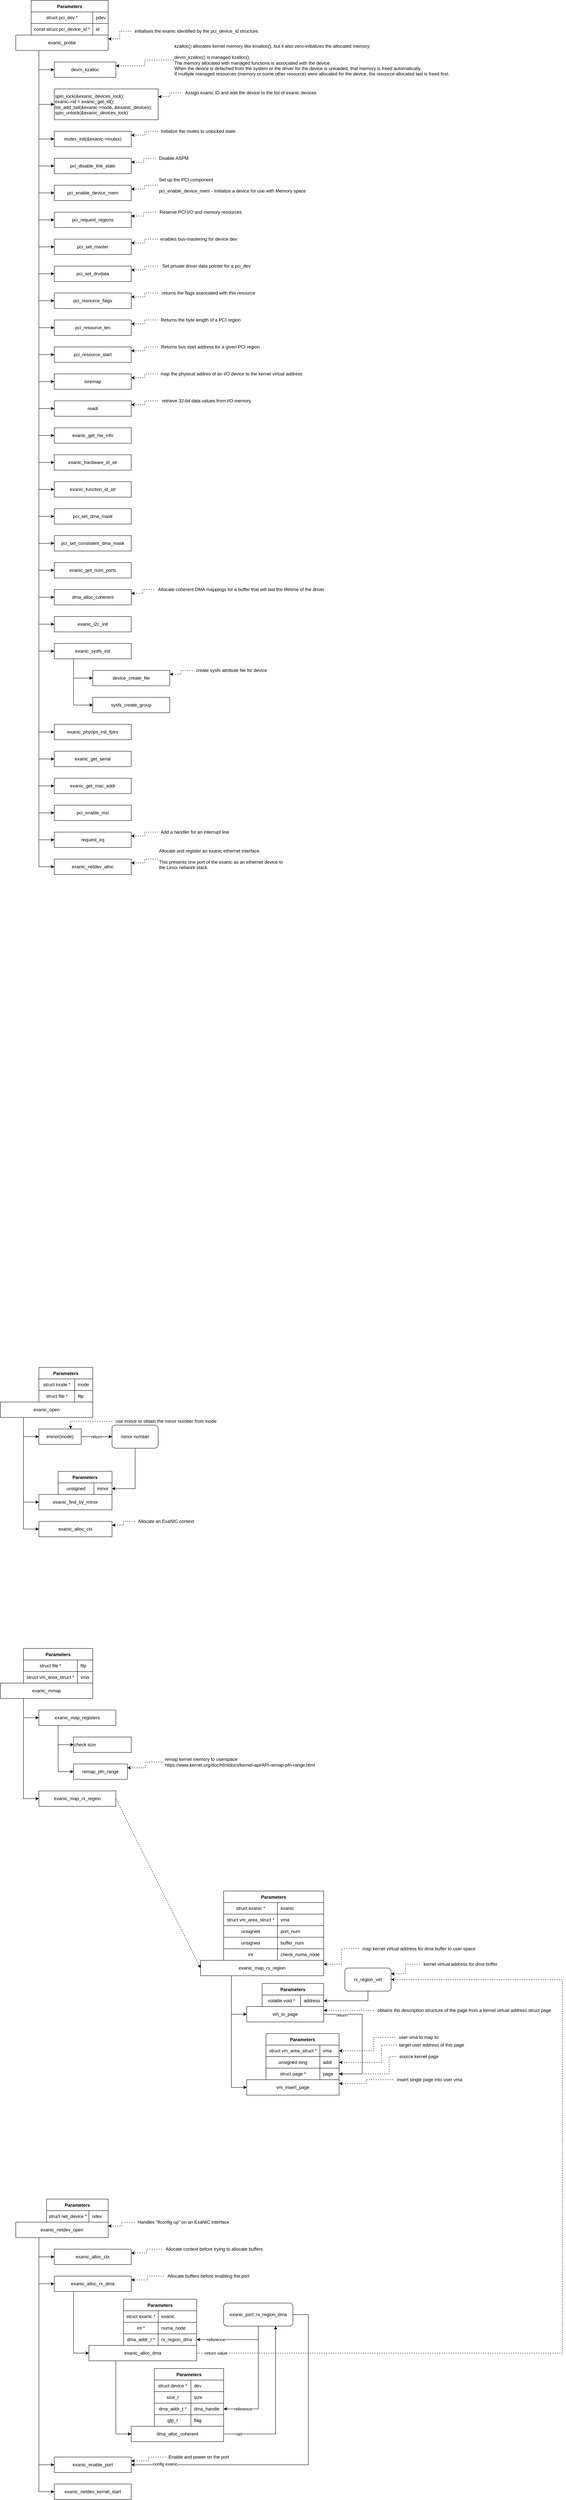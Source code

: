 <mxfile>
    <diagram id="gJKnzRM8DX1khB32W3Fn" name="Page-1">
        <mxGraphModel dx="1667" dy="2503" grid="1" gridSize="10" guides="1" tooltips="1" connect="1" arrows="1" fold="1" page="0" pageScale="1" pageWidth="827" pageHeight="1169" math="0" shadow="0">
            <root>
                <mxCell id="0"/>
                <mxCell id="1" parent="0"/>
                <mxCell id="17" style="edgeStyle=orthogonalEdgeStyle;rounded=0;orthogonalLoop=1;jettySize=auto;html=1;exitX=0.25;exitY=1;exitDx=0;exitDy=0;entryX=0;entryY=0.5;entryDx=0;entryDy=0;" parent="1" source="4" target="15" edge="1">
                    <mxGeometry relative="1" as="geometry"/>
                </mxCell>
                <mxCell id="27" style="edgeStyle=orthogonalEdgeStyle;rounded=0;orthogonalLoop=1;jettySize=auto;html=1;exitX=0.25;exitY=1;exitDx=0;exitDy=0;entryX=0;entryY=0.5;entryDx=0;entryDy=0;" parent="1" source="4" target="26" edge="1">
                    <mxGeometry relative="1" as="geometry"/>
                </mxCell>
                <mxCell id="167" style="edgeStyle=orthogonalEdgeStyle;rounded=0;orthogonalLoop=1;jettySize=auto;html=1;exitX=0.25;exitY=1;exitDx=0;exitDy=0;entryX=0;entryY=0.5;entryDx=0;entryDy=0;" parent="1" source="4" target="165" edge="1">
                    <mxGeometry relative="1" as="geometry"/>
                </mxCell>
                <mxCell id="4" value="exanic_open" style="rounded=0;whiteSpace=wrap;html=1;" parent="1" vertex="1">
                    <mxGeometry x="40" y="2430" width="240" height="40" as="geometry"/>
                </mxCell>
                <mxCell id="5" value="Parameters" style="shape=table;startSize=30;container=1;collapsible=0;childLayout=tableLayout;fixedRows=1;rowLines=0;fontStyle=1;align=center;" parent="1" vertex="1">
                    <mxGeometry x="140" y="2340" width="140" height="90" as="geometry"/>
                </mxCell>
                <mxCell id="6" value="" style="shape=partialRectangle;html=1;whiteSpace=wrap;collapsible=0;dropTarget=0;pointerEvents=0;fillColor=none;top=0;left=0;bottom=1;right=0;points=[[0,0.5],[1,0.5]];portConstraint=eastwest;" parent="5" vertex="1">
                    <mxGeometry y="30" width="140" height="30" as="geometry"/>
                </mxCell>
                <mxCell id="7" value="struct inode *" style="shape=partialRectangle;html=1;whiteSpace=wrap;connectable=0;fillColor=none;top=0;left=0;bottom=0;right=0;overflow=hidden;" parent="6" vertex="1">
                    <mxGeometry width="93" height="30" as="geometry"/>
                </mxCell>
                <mxCell id="8" value="inode" style="shape=partialRectangle;html=1;whiteSpace=wrap;connectable=0;fillColor=none;top=0;left=0;bottom=0;right=0;align=left;spacingLeft=6;overflow=hidden;" parent="6" vertex="1">
                    <mxGeometry x="93" width="47" height="30" as="geometry"/>
                </mxCell>
                <mxCell id="9" value="" style="shape=partialRectangle;html=1;whiteSpace=wrap;collapsible=0;dropTarget=0;pointerEvents=0;fillColor=none;top=0;left=0;bottom=0;right=0;points=[[0,0.5],[1,0.5]];portConstraint=eastwest;" parent="5" vertex="1">
                    <mxGeometry y="60" width="140" height="30" as="geometry"/>
                </mxCell>
                <mxCell id="10" value="struct file *" style="shape=partialRectangle;html=1;whiteSpace=wrap;connectable=0;fillColor=none;top=0;left=0;bottom=0;right=0;overflow=hidden;" parent="9" vertex="1">
                    <mxGeometry width="93" height="30" as="geometry"/>
                </mxCell>
                <mxCell id="11" value="filp" style="shape=partialRectangle;html=1;whiteSpace=wrap;connectable=0;fillColor=none;top=0;left=0;bottom=0;right=0;align=left;spacingLeft=6;overflow=hidden;" parent="9" vertex="1">
                    <mxGeometry x="93" width="47" height="30" as="geometry"/>
                </mxCell>
                <mxCell id="21" value="return" style="edgeStyle=orthogonalEdgeStyle;rounded=0;orthogonalLoop=1;jettySize=auto;html=1;" parent="1" source="15" target="20" edge="1">
                    <mxGeometry relative="1" as="geometry"/>
                </mxCell>
                <mxCell id="15" value="iminor(inode)" style="rounded=0;whiteSpace=wrap;html=1;" parent="1" vertex="1">
                    <mxGeometry x="140" y="2500" width="110" height="40" as="geometry"/>
                </mxCell>
                <mxCell id="19" style="edgeStyle=orthogonalEdgeStyle;rounded=0;orthogonalLoop=1;jettySize=auto;html=1;entryX=0.75;entryY=0;entryDx=0;entryDy=0;dashed=1" parent="1" source="18" target="15" edge="1">
                    <mxGeometry relative="1" as="geometry"/>
                </mxCell>
                <mxCell id="18" value="use iminor to obtain the minor number from inode" style="text;html=1;align=center;verticalAlign=middle;resizable=0;points=[];autosize=1;strokeColor=none;" parent="1" vertex="1">
                    <mxGeometry x="330" y="2470" width="280" height="20" as="geometry"/>
                </mxCell>
                <mxCell id="35" style="edgeStyle=orthogonalEdgeStyle;rounded=0;orthogonalLoop=1;jettySize=auto;html=1;entryX=1;entryY=0.5;entryDx=0;entryDy=0;" parent="1" source="20" target="29" edge="1">
                    <mxGeometry relative="1" as="geometry"/>
                </mxCell>
                <mxCell id="20" value="minor number" style="rounded=1;whiteSpace=wrap;html=1;" parent="1" vertex="1">
                    <mxGeometry x="330" y="2490" width="120" height="60" as="geometry"/>
                </mxCell>
                <mxCell id="26" value="exanic_find_by_minor" style="rounded=0;whiteSpace=wrap;html=1;" parent="1" vertex="1">
                    <mxGeometry x="140" y="2670" width="190" height="40" as="geometry"/>
                </mxCell>
                <mxCell id="28" value="Parameters" style="shape=table;startSize=30;container=1;collapsible=0;childLayout=tableLayout;fixedRows=1;rowLines=0;fontStyle=1;align=center;" parent="1" vertex="1">
                    <mxGeometry x="190" y="2610" width="140" height="60" as="geometry"/>
                </mxCell>
                <mxCell id="29" value="" style="shape=partialRectangle;html=1;whiteSpace=wrap;collapsible=0;dropTarget=0;pointerEvents=0;fillColor=none;top=0;left=0;bottom=1;right=0;points=[[0,0.5],[1,0.5]];portConstraint=eastwest;" parent="28" vertex="1">
                    <mxGeometry y="30" width="140" height="30" as="geometry"/>
                </mxCell>
                <mxCell id="30" value="unsigned" style="shape=partialRectangle;html=1;whiteSpace=wrap;connectable=0;fillColor=none;top=0;left=0;bottom=0;right=0;overflow=hidden;" parent="29" vertex="1">
                    <mxGeometry width="93" height="30" as="geometry"/>
                </mxCell>
                <mxCell id="31" value="minor" style="shape=partialRectangle;html=1;whiteSpace=wrap;connectable=0;fillColor=none;top=0;left=0;bottom=0;right=0;align=left;spacingLeft=6;overflow=hidden;" parent="29" vertex="1">
                    <mxGeometry x="93" width="47" height="30" as="geometry"/>
                </mxCell>
                <mxCell id="48" style="edgeStyle=orthogonalEdgeStyle;rounded=0;orthogonalLoop=1;jettySize=auto;html=1;exitX=0.25;exitY=1;exitDx=0;exitDy=0;entryX=0;entryY=0.5;entryDx=0;entryDy=0;" parent="1" source="36" target="46" edge="1">
                    <mxGeometry relative="1" as="geometry"/>
                </mxCell>
                <mxCell id="52" style="edgeStyle=orthogonalEdgeStyle;rounded=0;orthogonalLoop=1;jettySize=auto;html=1;exitX=0.25;exitY=1;exitDx=0;exitDy=0;entryX=0;entryY=0.5;entryDx=0;entryDy=0;" parent="1" source="36" target="51" edge="1">
                    <mxGeometry relative="1" as="geometry"/>
                </mxCell>
                <mxCell id="57" style="edgeStyle=orthogonalEdgeStyle;rounded=0;orthogonalLoop=1;jettySize=auto;html=1;exitX=0.25;exitY=1;exitDx=0;exitDy=0;entryX=0;entryY=0.5;entryDx=0;entryDy=0;" parent="1" source="36" target="55" edge="1">
                    <mxGeometry relative="1" as="geometry"/>
                </mxCell>
                <mxCell id="62" style="edgeStyle=orthogonalEdgeStyle;rounded=0;orthogonalLoop=1;jettySize=auto;html=1;exitX=0.25;exitY=1;exitDx=0;exitDy=0;entryX=0;entryY=0.5;entryDx=0;entryDy=0;" parent="1" source="36" target="60" edge="1">
                    <mxGeometry relative="1" as="geometry"/>
                </mxCell>
                <mxCell id="67" style="edgeStyle=orthogonalEdgeStyle;rounded=0;orthogonalLoop=1;jettySize=auto;html=1;exitX=0.25;exitY=1;exitDx=0;exitDy=0;entryX=0;entryY=0.5;entryDx=0;entryDy=0;" parent="1" source="36" target="65" edge="1">
                    <mxGeometry relative="1" as="geometry"/>
                </mxCell>
                <mxCell id="72" style="edgeStyle=orthogonalEdgeStyle;rounded=0;orthogonalLoop=1;jettySize=auto;html=1;exitX=0.25;exitY=1;exitDx=0;exitDy=0;entryX=0;entryY=0.5;entryDx=0;entryDy=0;" parent="1" source="36" target="70" edge="1">
                    <mxGeometry relative="1" as="geometry"/>
                </mxCell>
                <mxCell id="77" style="edgeStyle=orthogonalEdgeStyle;rounded=0;orthogonalLoop=1;jettySize=auto;html=1;exitX=0.25;exitY=1;exitDx=0;exitDy=0;entryX=0;entryY=0.5;entryDx=0;entryDy=0;" parent="1" source="36" target="75" edge="1">
                    <mxGeometry relative="1" as="geometry"/>
                </mxCell>
                <mxCell id="82" style="edgeStyle=orthogonalEdgeStyle;rounded=0;orthogonalLoop=1;jettySize=auto;html=1;exitX=0.25;exitY=1;exitDx=0;exitDy=0;entryX=0;entryY=0.5;entryDx=0;entryDy=0;" parent="1" source="36" target="80" edge="1">
                    <mxGeometry relative="1" as="geometry"/>
                </mxCell>
                <mxCell id="88" style="edgeStyle=orthogonalEdgeStyle;rounded=0;orthogonalLoop=1;jettySize=auto;html=1;exitX=0.25;exitY=1;exitDx=0;exitDy=0;entryX=0;entryY=0.5;entryDx=0;entryDy=0;" parent="1" source="36" target="85" edge="1">
                    <mxGeometry relative="1" as="geometry"/>
                </mxCell>
                <mxCell id="92" style="edgeStyle=orthogonalEdgeStyle;rounded=0;orthogonalLoop=1;jettySize=auto;html=1;exitX=0.25;exitY=1;exitDx=0;exitDy=0;entryX=0;entryY=0.5;entryDx=0;entryDy=0;" parent="1" source="36" target="89" edge="1">
                    <mxGeometry relative="1" as="geometry"/>
                </mxCell>
                <mxCell id="96" style="edgeStyle=orthogonalEdgeStyle;rounded=0;orthogonalLoop=1;jettySize=auto;html=1;exitX=0.25;exitY=1;exitDx=0;exitDy=0;entryX=0;entryY=0.5;entryDx=0;entryDy=0;" parent="1" source="36" target="93" edge="1">
                    <mxGeometry relative="1" as="geometry"/>
                </mxCell>
                <mxCell id="100" style="edgeStyle=orthogonalEdgeStyle;rounded=0;orthogonalLoop=1;jettySize=auto;html=1;exitX=0.25;exitY=1;exitDx=0;exitDy=0;entryX=0;entryY=0.5;entryDx=0;entryDy=0;" parent="1" source="36" target="97" edge="1">
                    <mxGeometry relative="1" as="geometry"/>
                </mxCell>
                <mxCell id="104" style="edgeStyle=orthogonalEdgeStyle;rounded=0;orthogonalLoop=1;jettySize=auto;html=1;exitX=0.25;exitY=1;exitDx=0;exitDy=0;entryX=0;entryY=0.5;entryDx=0;entryDy=0;" parent="1" source="36" target="101" edge="1">
                    <mxGeometry relative="1" as="geometry"/>
                </mxCell>
                <mxCell id="107" style="edgeStyle=orthogonalEdgeStyle;rounded=0;orthogonalLoop=1;jettySize=auto;html=1;exitX=0.25;exitY=1;exitDx=0;exitDy=0;entryX=0;entryY=0.5;entryDx=0;entryDy=0;" parent="1" source="36" target="105" edge="1">
                    <mxGeometry relative="1" as="geometry"/>
                </mxCell>
                <mxCell id="110" style="edgeStyle=orthogonalEdgeStyle;rounded=0;orthogonalLoop=1;jettySize=auto;html=1;exitX=0.25;exitY=1;exitDx=0;exitDy=0;entryX=0;entryY=0.5;entryDx=0;entryDy=0;" parent="1" source="36" target="108" edge="1">
                    <mxGeometry relative="1" as="geometry"/>
                </mxCell>
                <mxCell id="113" style="edgeStyle=orthogonalEdgeStyle;rounded=0;orthogonalLoop=1;jettySize=auto;html=1;exitX=0.25;exitY=1;exitDx=0;exitDy=0;entryX=0;entryY=0.5;entryDx=0;entryDy=0;" parent="1" source="36" target="111" edge="1">
                    <mxGeometry relative="1" as="geometry"/>
                </mxCell>
                <mxCell id="116" style="edgeStyle=orthogonalEdgeStyle;rounded=0;orthogonalLoop=1;jettySize=auto;html=1;exitX=0.25;exitY=1;exitDx=0;exitDy=0;entryX=0;entryY=0.5;entryDx=0;entryDy=0;" parent="1" source="36" target="114" edge="1">
                    <mxGeometry relative="1" as="geometry"/>
                </mxCell>
                <mxCell id="119" style="edgeStyle=orthogonalEdgeStyle;rounded=0;orthogonalLoop=1;jettySize=auto;html=1;exitX=0.25;exitY=1;exitDx=0;exitDy=0;entryX=0;entryY=0.5;entryDx=0;entryDy=0;" parent="1" source="36" target="117" edge="1">
                    <mxGeometry relative="1" as="geometry"/>
                </mxCell>
                <mxCell id="122" style="edgeStyle=orthogonalEdgeStyle;rounded=0;orthogonalLoop=1;jettySize=auto;html=1;exitX=0.25;exitY=1;exitDx=0;exitDy=0;entryX=0;entryY=0.5;entryDx=0;entryDy=0;" parent="1" source="36" target="120" edge="1">
                    <mxGeometry relative="1" as="geometry"/>
                </mxCell>
                <mxCell id="127" style="edgeStyle=orthogonalEdgeStyle;rounded=0;orthogonalLoop=1;jettySize=auto;html=1;exitX=0.25;exitY=1;exitDx=0;exitDy=0;entryX=0;entryY=0.5;entryDx=0;entryDy=0;" parent="1" source="36" target="123" edge="1">
                    <mxGeometry relative="1" as="geometry"/>
                </mxCell>
                <mxCell id="130" style="edgeStyle=orthogonalEdgeStyle;rounded=0;orthogonalLoop=1;jettySize=auto;html=1;exitX=0.25;exitY=1;exitDx=0;exitDy=0;entryX=0;entryY=0.5;entryDx=0;entryDy=0;" parent="1" source="36" target="128" edge="1">
                    <mxGeometry relative="1" as="geometry"/>
                </mxCell>
                <mxCell id="133" style="edgeStyle=orthogonalEdgeStyle;rounded=0;orthogonalLoop=1;jettySize=auto;html=1;exitX=0.25;exitY=1;exitDx=0;exitDy=0;entryX=0;entryY=0.5;entryDx=0;entryDy=0;" parent="1" source="36" target="131" edge="1">
                    <mxGeometry relative="1" as="geometry"/>
                </mxCell>
                <mxCell id="145" style="edgeStyle=orthogonalEdgeStyle;rounded=0;orthogonalLoop=1;jettySize=auto;html=1;exitX=0.25;exitY=1;exitDx=0;exitDy=0;entryX=0;entryY=0.5;entryDx=0;entryDy=0;" parent="1" source="36" target="143" edge="1">
                    <mxGeometry relative="1" as="geometry"/>
                </mxCell>
                <mxCell id="150" style="edgeStyle=orthogonalEdgeStyle;rounded=0;orthogonalLoop=1;jettySize=auto;html=1;exitX=0.25;exitY=1;exitDx=0;exitDy=0;entryX=0;entryY=0.5;entryDx=0;entryDy=0;" parent="1" source="36" target="146" edge="1">
                    <mxGeometry relative="1" as="geometry"/>
                </mxCell>
                <mxCell id="151" style="edgeStyle=orthogonalEdgeStyle;rounded=0;orthogonalLoop=1;jettySize=auto;html=1;exitX=0.25;exitY=1;exitDx=0;exitDy=0;entryX=0;entryY=0.5;entryDx=0;entryDy=0;" parent="1" source="36" target="148" edge="1">
                    <mxGeometry relative="1" as="geometry"/>
                </mxCell>
                <mxCell id="154" style="edgeStyle=orthogonalEdgeStyle;rounded=0;orthogonalLoop=1;jettySize=auto;html=1;exitX=0.25;exitY=1;exitDx=0;exitDy=0;entryX=0;entryY=0.5;entryDx=0;entryDy=0;" parent="1" source="36" target="152" edge="1">
                    <mxGeometry relative="1" as="geometry"/>
                </mxCell>
                <mxCell id="157" style="edgeStyle=orthogonalEdgeStyle;rounded=0;orthogonalLoop=1;jettySize=auto;html=1;exitX=0.25;exitY=1;exitDx=0;exitDy=0;entryX=0;entryY=0.5;entryDx=0;entryDy=0;" parent="1" source="36" target="155" edge="1">
                    <mxGeometry relative="1" as="geometry"/>
                </mxCell>
                <mxCell id="162" style="edgeStyle=orthogonalEdgeStyle;rounded=0;orthogonalLoop=1;jettySize=auto;html=1;exitX=0.25;exitY=1;exitDx=0;exitDy=0;entryX=0;entryY=0.5;entryDx=0;entryDy=0;" parent="1" source="36" target="160" edge="1">
                    <mxGeometry relative="1" as="geometry"/>
                </mxCell>
                <mxCell id="36" value="exanic_probe" style="rounded=0;whiteSpace=wrap;html=1;" parent="1" vertex="1">
                    <mxGeometry x="80" y="-1120" width="240" height="40" as="geometry"/>
                </mxCell>
                <mxCell id="37" value="Parameters" style="shape=table;startSize=30;container=1;collapsible=0;childLayout=tableLayout;fixedRows=1;rowLines=0;fontStyle=1;align=center;" parent="1" vertex="1">
                    <mxGeometry x="120" y="-1210" width="200" height="90" as="geometry"/>
                </mxCell>
                <mxCell id="38" value="" style="shape=partialRectangle;html=1;whiteSpace=wrap;collapsible=0;dropTarget=0;pointerEvents=0;fillColor=none;top=0;left=0;bottom=1;right=0;points=[[0,0.5],[1,0.5]];portConstraint=eastwest;" parent="37" vertex="1">
                    <mxGeometry y="30" width="200" height="30" as="geometry"/>
                </mxCell>
                <mxCell id="39" value="struct pci_dev *" style="shape=partialRectangle;html=1;whiteSpace=wrap;connectable=0;fillColor=none;top=0;left=0;bottom=0;right=0;overflow=hidden;" parent="38" vertex="1">
                    <mxGeometry width="160" height="30" as="geometry"/>
                </mxCell>
                <mxCell id="40" value="pdev" style="shape=partialRectangle;html=1;whiteSpace=wrap;connectable=0;fillColor=none;top=0;left=0;bottom=0;right=0;align=left;spacingLeft=6;overflow=hidden;" parent="38" vertex="1">
                    <mxGeometry x="160" width="40" height="30" as="geometry"/>
                </mxCell>
                <mxCell id="41" value="" style="shape=partialRectangle;html=1;whiteSpace=wrap;collapsible=0;dropTarget=0;pointerEvents=0;fillColor=none;top=0;left=0;bottom=0;right=0;points=[[0,0.5],[1,0.5]];portConstraint=eastwest;" parent="37" vertex="1">
                    <mxGeometry y="60" width="200" height="30" as="geometry"/>
                </mxCell>
                <mxCell id="42" value="const struct pci_device_id *" style="shape=partialRectangle;html=1;whiteSpace=wrap;connectable=0;fillColor=none;top=0;left=0;bottom=0;right=0;overflow=hidden;" parent="41" vertex="1">
                    <mxGeometry width="160" height="30" as="geometry"/>
                </mxCell>
                <mxCell id="43" value="id" style="shape=partialRectangle;html=1;whiteSpace=wrap;connectable=0;fillColor=none;top=0;left=0;bottom=0;right=0;align=left;spacingLeft=6;overflow=hidden;" parent="41" vertex="1">
                    <mxGeometry x="160" width="40" height="30" as="geometry"/>
                </mxCell>
                <mxCell id="45" style="edgeStyle=orthogonalEdgeStyle;rounded=0;orthogonalLoop=1;jettySize=auto;html=1;entryX=1;entryY=0.25;entryDx=0;entryDy=0;dashed=1" parent="1" source="44" target="36" edge="1">
                    <mxGeometry relative="1" as="geometry"/>
                </mxCell>
                <mxCell id="44" value="initialises the exanic identified by the pci_device_id structure." style="text;html=1;align=center;verticalAlign=middle;resizable=0;points=[];autosize=1;strokeColor=none;" parent="1" vertex="1">
                    <mxGeometry x="380" y="-1140" width="340" height="20" as="geometry"/>
                </mxCell>
                <mxCell id="46" value="devm_kzalloc" style="rounded=0;whiteSpace=wrap;html=1;" parent="1" vertex="1">
                    <mxGeometry x="180" y="-1050" width="160" height="40" as="geometry"/>
                </mxCell>
                <mxCell id="50" style="edgeStyle=orthogonalEdgeStyle;rounded=0;orthogonalLoop=1;jettySize=auto;html=1;entryX=1;entryY=0.25;entryDx=0;entryDy=0;dashed=1" parent="1" source="49" target="46" edge="1">
                    <mxGeometry relative="1" as="geometry"/>
                </mxCell>
                <mxCell id="49" value="kzalloc() allocates kernel memory like kmalloc(), but it also zero-initializes the allocated memory. &lt;br&gt;&lt;br&gt;devm_kzalloc() is managed kzalloc(). &lt;br&gt;The memory allocated with managed functions is associated with the device.&lt;br&gt;When the device is detached from the system or the driver for the device is unloaded, that memory is freed automatically.&lt;br&gt;If multiple managed resources (memory or some other resource) were allocated for the device, the resource allocated last is freed first." style="text;html=1;align=center;verticalAlign=middle;resizable=0;points=[];autosize=1;strokeColor=none;align=left" parent="1" vertex="1">
                    <mxGeometry x="490" y="-1100" width="730" height="90" as="geometry"/>
                </mxCell>
                <mxCell id="51" value="&lt;div&gt;spin_lock(&amp;amp;exanic_devices_lock);&lt;/div&gt;&lt;div&gt;exanic-&amp;gt;id = exanic_get_id();&lt;/div&gt;&lt;div&gt;list_add_tail(&amp;amp;exanic-&amp;gt;node, &amp;amp;exanic_devices);&lt;/div&gt;&lt;div&gt;spin_unlock(&amp;amp;exanic_devices_lock)&lt;/div&gt;" style="rounded=0;whiteSpace=wrap;html=1;align=left" parent="1" vertex="1">
                    <mxGeometry x="180" y="-980" width="270" height="80" as="geometry"/>
                </mxCell>
                <mxCell id="54" style="edgeStyle=orthogonalEdgeStyle;rounded=0;orthogonalLoop=1;jettySize=auto;html=1;entryX=1;entryY=0.25;entryDx=0;entryDy=0;dashed=1" parent="1" source="53" target="51" edge="1">
                    <mxGeometry relative="1" as="geometry"/>
                </mxCell>
                <mxCell id="53" value="Assign exanic ID and add the device to the list of exanic devices" style="text;html=1;align=center;verticalAlign=middle;resizable=0;points=[];autosize=1;strokeColor=none;" parent="1" vertex="1">
                    <mxGeometry x="510" y="-980" width="360" height="20" as="geometry"/>
                </mxCell>
                <mxCell id="55" value="mutex_init(&amp;amp;exanic-&amp;gt;mutex)" style="rounded=0;whiteSpace=wrap;html=1;" parent="1" vertex="1">
                    <mxGeometry x="180" y="-870" width="200" height="40" as="geometry"/>
                </mxCell>
                <mxCell id="59" style="edgeStyle=orthogonalEdgeStyle;rounded=0;orthogonalLoop=1;jettySize=auto;html=1;entryX=1;entryY=0.25;entryDx=0;entryDy=0;dashed=1" parent="1" source="58" target="55" edge="1">
                    <mxGeometry relative="1" as="geometry"/>
                </mxCell>
                <mxCell id="58" value="Initialize the mutex to unlocked state." style="text;html=1;align=center;verticalAlign=middle;resizable=0;points=[];autosize=1;strokeColor=none;" parent="1" vertex="1">
                    <mxGeometry x="450" y="-880" width="210" height="20" as="geometry"/>
                </mxCell>
                <mxCell id="60" value="pci_disable_link_state" style="rounded=0;whiteSpace=wrap;html=1;" parent="1" vertex="1">
                    <mxGeometry x="180" y="-800" width="200" height="40" as="geometry"/>
                </mxCell>
                <mxCell id="64" style="edgeStyle=orthogonalEdgeStyle;rounded=0;orthogonalLoop=1;jettySize=auto;html=1;entryX=1;entryY=0.25;entryDx=0;entryDy=0;dashed=1" parent="1" source="63" target="60" edge="1">
                    <mxGeometry relative="1" as="geometry"/>
                </mxCell>
                <mxCell id="63" value="Disable ASPM" style="text;html=1;align=center;verticalAlign=middle;resizable=0;points=[];autosize=1;strokeColor=none;" parent="1" vertex="1">
                    <mxGeometry x="445" y="-810" width="90" height="20" as="geometry"/>
                </mxCell>
                <mxCell id="65" value="pci_enable_device_mem" style="rounded=0;whiteSpace=wrap;html=1;" parent="1" vertex="1">
                    <mxGeometry x="180" y="-730" width="200" height="40" as="geometry"/>
                </mxCell>
                <mxCell id="69" style="edgeStyle=orthogonalEdgeStyle;rounded=0;orthogonalLoop=1;jettySize=auto;html=1;entryX=1;entryY=0.25;entryDx=0;entryDy=0;dashed=1" parent="1" source="68" target="65" edge="1">
                    <mxGeometry relative="1" as="geometry"/>
                </mxCell>
                <mxCell id="68" value="Set up the PCI component&lt;br&gt;&lt;br&gt;pci_enable_device_mem - Initialize a device for use with Memory space" style="text;html=1;align=center;verticalAlign=middle;resizable=0;points=[];autosize=1;strokeColor=none;align=left" parent="1" vertex="1">
                    <mxGeometry x="450" y="-755" width="400" height="50" as="geometry"/>
                </mxCell>
                <mxCell id="70" value="pci_request_regions" style="rounded=0;whiteSpace=wrap;html=1;" parent="1" vertex="1">
                    <mxGeometry x="180" y="-660" width="200" height="40" as="geometry"/>
                </mxCell>
                <mxCell id="74" style="edgeStyle=orthogonalEdgeStyle;rounded=0;orthogonalLoop=1;jettySize=auto;html=1;entryX=1;entryY=0.25;entryDx=0;entryDy=0;dashed=1" parent="1" source="73" target="70" edge="1">
                    <mxGeometry relative="1" as="geometry"/>
                </mxCell>
                <mxCell id="73" value="Reserve PCI I/O and memory resources" style="text;html=1;align=center;verticalAlign=middle;resizable=0;points=[];autosize=1;strokeColor=none;" parent="1" vertex="1">
                    <mxGeometry x="445" y="-670" width="230" height="20" as="geometry"/>
                </mxCell>
                <mxCell id="75" value="pci_set_master" style="rounded=0;whiteSpace=wrap;html=1;" parent="1" vertex="1">
                    <mxGeometry x="180" y="-590" width="200" height="40" as="geometry"/>
                </mxCell>
                <mxCell id="79" style="edgeStyle=orthogonalEdgeStyle;rounded=0;orthogonalLoop=1;jettySize=auto;html=1;entryX=1;entryY=0.25;entryDx=0;entryDy=0;dashed=1" parent="1" source="78" target="75" edge="1">
                    <mxGeometry relative="1" as="geometry"/>
                </mxCell>
                <mxCell id="78" value="enables bus-mastering for device dev" style="text;html=1;align=center;verticalAlign=middle;resizable=0;points=[];autosize=1;strokeColor=none;" parent="1" vertex="1">
                    <mxGeometry x="450" y="-600" width="210" height="20" as="geometry"/>
                </mxCell>
                <mxCell id="80" value="pci_set_drvdata" style="rounded=0;whiteSpace=wrap;html=1;" parent="1" vertex="1">
                    <mxGeometry x="180" y="-520" width="200" height="40" as="geometry"/>
                </mxCell>
                <mxCell id="83" style="edgeStyle=orthogonalEdgeStyle;rounded=0;orthogonalLoop=1;jettySize=auto;html=1;dashed=1;entryX=1;entryY=0.25;entryDx=0;entryDy=0;" parent="1" source="84" target="80" edge="1">
                    <mxGeometry relative="1" as="geometry">
                        <mxPoint x="415" y="-490" as="targetPoint"/>
                    </mxGeometry>
                </mxCell>
                <mxCell id="84" value="Set private driver data pointer for a pci_dev" style="text;html=1;align=center;verticalAlign=middle;resizable=0;points=[];autosize=1;strokeColor=none;" parent="1" vertex="1">
                    <mxGeometry x="450" y="-530" width="250" height="20" as="geometry"/>
                </mxCell>
                <mxCell id="85" value="pci_resource_flags" style="rounded=0;whiteSpace=wrap;html=1;" parent="1" vertex="1">
                    <mxGeometry x="180" y="-450" width="200" height="40" as="geometry"/>
                </mxCell>
                <mxCell id="86" style="edgeStyle=orthogonalEdgeStyle;rounded=0;orthogonalLoop=1;jettySize=auto;html=1;dashed=1;entryX=1;entryY=0.25;entryDx=0;entryDy=0;" parent="1" source="87" target="85" edge="1">
                    <mxGeometry relative="1" as="geometry">
                        <mxPoint x="415" y="-420" as="targetPoint"/>
                    </mxGeometry>
                </mxCell>
                <mxCell id="87" value="returns the flags associated with this resource" style="text;html=1;align=center;verticalAlign=middle;resizable=0;points=[];autosize=1;strokeColor=none;" parent="1" vertex="1">
                    <mxGeometry x="450" y="-460" width="260" height="20" as="geometry"/>
                </mxCell>
                <mxCell id="89" value="pci_resource_len" style="rounded=0;whiteSpace=wrap;html=1;" parent="1" vertex="1">
                    <mxGeometry x="180" y="-380" width="200" height="40" as="geometry"/>
                </mxCell>
                <mxCell id="90" style="edgeStyle=orthogonalEdgeStyle;rounded=0;orthogonalLoop=1;jettySize=auto;html=1;dashed=1;entryX=1;entryY=0.25;entryDx=0;entryDy=0;" parent="1" source="91" target="89" edge="1">
                    <mxGeometry relative="1" as="geometry">
                        <mxPoint x="415" y="-350" as="targetPoint"/>
                    </mxGeometry>
                </mxCell>
                <mxCell id="91" value="Returns the byte length of a PCI region" style="text;html=1;align=center;verticalAlign=middle;resizable=0;points=[];autosize=1;strokeColor=none;" parent="1" vertex="1">
                    <mxGeometry x="450" y="-390" width="220" height="20" as="geometry"/>
                </mxCell>
                <mxCell id="93" value="pci_resource_start" style="rounded=0;whiteSpace=wrap;html=1;" parent="1" vertex="1">
                    <mxGeometry x="180" y="-310" width="200" height="40" as="geometry"/>
                </mxCell>
                <mxCell id="94" style="edgeStyle=orthogonalEdgeStyle;rounded=0;orthogonalLoop=1;jettySize=auto;html=1;dashed=1;entryX=1;entryY=0.25;entryDx=0;entryDy=0;" parent="1" source="95" target="93" edge="1">
                    <mxGeometry relative="1" as="geometry">
                        <mxPoint x="415" y="-280" as="targetPoint"/>
                    </mxGeometry>
                </mxCell>
                <mxCell id="95" value="Returns bus start address for a given PCI region" style="text;html=1;align=center;verticalAlign=middle;resizable=0;points=[];autosize=1;strokeColor=none;" parent="1" vertex="1">
                    <mxGeometry x="450" y="-320" width="270" height="20" as="geometry"/>
                </mxCell>
                <mxCell id="97" value="ioremap" style="rounded=0;whiteSpace=wrap;html=1;" parent="1" vertex="1">
                    <mxGeometry x="180" y="-240" width="200" height="40" as="geometry"/>
                </mxCell>
                <mxCell id="98" style="edgeStyle=orthogonalEdgeStyle;rounded=0;orthogonalLoop=1;jettySize=auto;html=1;dashed=1;entryX=1;entryY=0.25;entryDx=0;entryDy=0;" parent="1" source="99" target="97" edge="1">
                    <mxGeometry relative="1" as="geometry">
                        <mxPoint x="415" y="-210" as="targetPoint"/>
                    </mxGeometry>
                </mxCell>
                <mxCell id="99" value="map the physical addres of an I/O device to the kernel virtual address" style="text;html=1;align=center;verticalAlign=middle;resizable=0;points=[];autosize=1;strokeColor=none;" parent="1" vertex="1">
                    <mxGeometry x="450" y="-250" width="380" height="20" as="geometry"/>
                </mxCell>
                <mxCell id="101" value="readl" style="rounded=0;whiteSpace=wrap;html=1;" parent="1" vertex="1">
                    <mxGeometry x="180" y="-170" width="200" height="40" as="geometry"/>
                </mxCell>
                <mxCell id="102" style="edgeStyle=orthogonalEdgeStyle;rounded=0;orthogonalLoop=1;jettySize=auto;html=1;dashed=1;entryX=1;entryY=0.25;entryDx=0;entryDy=0;" parent="1" source="103" target="101" edge="1">
                    <mxGeometry relative="1" as="geometry">
                        <mxPoint x="415" y="-140" as="targetPoint"/>
                    </mxGeometry>
                </mxCell>
                <mxCell id="103" value="retrieve 32-bit data values from I/O memory" style="text;html=1;align=center;verticalAlign=middle;resizable=0;points=[];autosize=1;strokeColor=none;" parent="1" vertex="1">
                    <mxGeometry x="450" y="-180" width="250" height="20" as="geometry"/>
                </mxCell>
                <mxCell id="105" value="exanic_get_hw_info" style="rounded=0;whiteSpace=wrap;html=1;" parent="1" vertex="1">
                    <mxGeometry x="180" y="-100" width="200" height="40" as="geometry"/>
                </mxCell>
                <mxCell id="108" value="exanic_hardware_id_str" style="rounded=0;whiteSpace=wrap;html=1;" parent="1" vertex="1">
                    <mxGeometry x="180" y="-30" width="200" height="40" as="geometry"/>
                </mxCell>
                <mxCell id="111" value="exanic_function_id_str" style="rounded=0;whiteSpace=wrap;html=1;" parent="1" vertex="1">
                    <mxGeometry x="180" y="40" width="200" height="40" as="geometry"/>
                </mxCell>
                <mxCell id="114" value="pci_set_dma_mask" style="rounded=0;whiteSpace=wrap;html=1;" parent="1" vertex="1">
                    <mxGeometry x="180" y="110" width="200" height="40" as="geometry"/>
                </mxCell>
                <mxCell id="117" value="pci_set_consistent_dma_mask" style="rounded=0;whiteSpace=wrap;html=1;" parent="1" vertex="1">
                    <mxGeometry x="180" y="180" width="200" height="40" as="geometry"/>
                </mxCell>
                <mxCell id="120" value="exanic_get_num_ports" style="rounded=0;whiteSpace=wrap;html=1;" parent="1" vertex="1">
                    <mxGeometry x="180" y="250" width="200" height="40" as="geometry"/>
                </mxCell>
                <mxCell id="123" value="dma_alloc_coherent" style="rounded=0;whiteSpace=wrap;html=1;" parent="1" vertex="1">
                    <mxGeometry x="180" y="320" width="200" height="40" as="geometry"/>
                </mxCell>
                <mxCell id="126" style="edgeStyle=orthogonalEdgeStyle;rounded=0;orthogonalLoop=1;jettySize=auto;html=1;entryX=1;entryY=0.25;entryDx=0;entryDy=0;dashed=1" parent="1" source="125" target="123" edge="1">
                    <mxGeometry relative="1" as="geometry"/>
                </mxCell>
                <mxCell id="125" value="Allocate coherent DMA mappings for a buffer that will last the lifetime of the driver" style="text;html=1;align=center;verticalAlign=middle;resizable=0;points=[];autosize=1;strokeColor=none;" parent="1" vertex="1">
                    <mxGeometry x="440" y="310" width="450" height="20" as="geometry"/>
                </mxCell>
                <mxCell id="128" value="exanic_i2c_init" style="rounded=0;whiteSpace=wrap;html=1;" parent="1" vertex="1">
                    <mxGeometry x="180" y="390" width="200" height="40" as="geometry"/>
                </mxCell>
                <mxCell id="135" style="edgeStyle=orthogonalEdgeStyle;rounded=0;orthogonalLoop=1;jettySize=auto;html=1;exitX=0.25;exitY=1;exitDx=0;exitDy=0;entryX=0;entryY=0.5;entryDx=0;entryDy=0;" parent="1" source="131" target="134" edge="1">
                    <mxGeometry relative="1" as="geometry"/>
                </mxCell>
                <mxCell id="140" style="edgeStyle=orthogonalEdgeStyle;rounded=0;orthogonalLoop=1;jettySize=auto;html=1;exitX=0.25;exitY=1;exitDx=0;exitDy=0;entryX=0;entryY=0.5;entryDx=0;entryDy=0;" parent="1" source="131" target="138" edge="1">
                    <mxGeometry relative="1" as="geometry"/>
                </mxCell>
                <mxCell id="131" value="exanic_sysfs_init" style="rounded=0;whiteSpace=wrap;html=1;" parent="1" vertex="1">
                    <mxGeometry x="180" y="460" width="200" height="40" as="geometry"/>
                </mxCell>
                <mxCell id="134" value="device_create_file" style="rounded=0;whiteSpace=wrap;html=1;" parent="1" vertex="1">
                    <mxGeometry x="280" y="530" width="200" height="40" as="geometry"/>
                </mxCell>
                <mxCell id="137" style="edgeStyle=orthogonalEdgeStyle;rounded=0;orthogonalLoop=1;jettySize=auto;html=1;entryX=1;entryY=0.25;entryDx=0;entryDy=0;dashed=1" parent="1" source="136" target="134" edge="1">
                    <mxGeometry relative="1" as="geometry"/>
                </mxCell>
                <mxCell id="136" value="create sysfs attribute file for device" style="text;html=1;align=center;verticalAlign=middle;resizable=0;points=[];autosize=1;strokeColor=none;" parent="1" vertex="1">
                    <mxGeometry x="540" y="520" width="200" height="20" as="geometry"/>
                </mxCell>
                <mxCell id="138" value="sysfs_create_group" style="rounded=0;whiteSpace=wrap;html=1;" parent="1" vertex="1">
                    <mxGeometry x="280" y="600" width="200" height="40" as="geometry"/>
                </mxCell>
                <mxCell id="143" value="exanic_phyops_init_fptrs" style="rounded=0;whiteSpace=wrap;html=1;" parent="1" vertex="1">
                    <mxGeometry x="180" y="670" width="200" height="40" as="geometry"/>
                </mxCell>
                <mxCell id="146" value="exanic_get_serial" style="rounded=0;whiteSpace=wrap;html=1;" parent="1" vertex="1">
                    <mxGeometry x="180" y="740" width="200" height="40" as="geometry"/>
                </mxCell>
                <mxCell id="148" value="exanic_get_mac_addr" style="rounded=0;whiteSpace=wrap;html=1;" parent="1" vertex="1">
                    <mxGeometry x="180" y="810" width="200" height="40" as="geometry"/>
                </mxCell>
                <mxCell id="152" value="pci_enable_msi" style="rounded=0;whiteSpace=wrap;html=1;" parent="1" vertex="1">
                    <mxGeometry x="180" y="880" width="200" height="40" as="geometry"/>
                </mxCell>
                <mxCell id="155" value="request_irq" style="rounded=0;whiteSpace=wrap;html=1;" parent="1" vertex="1">
                    <mxGeometry x="180" y="950" width="200" height="40" as="geometry"/>
                </mxCell>
                <mxCell id="159" style="edgeStyle=orthogonalEdgeStyle;rounded=0;orthogonalLoop=1;jettySize=auto;html=1;entryX=1;entryY=0.25;entryDx=0;entryDy=0;dashed=1" parent="1" source="158" target="155" edge="1">
                    <mxGeometry relative="1" as="geometry"/>
                </mxCell>
                <mxCell id="158" value="Add a handler for an interrupt line" style="text;html=1;align=center;verticalAlign=middle;resizable=0;points=[];autosize=1;strokeColor=none;" parent="1" vertex="1">
                    <mxGeometry x="450" y="940" width="190" height="20" as="geometry"/>
                </mxCell>
                <mxCell id="160" value="exanic_netdev_alloc" style="rounded=0;whiteSpace=wrap;html=1;" parent="1" vertex="1">
                    <mxGeometry x="180" y="1020" width="200" height="40" as="geometry"/>
                </mxCell>
                <mxCell id="164" style="edgeStyle=orthogonalEdgeStyle;rounded=0;orthogonalLoop=1;jettySize=auto;html=1;entryX=1;entryY=0.25;entryDx=0;entryDy=0;dashed=1" parent="1" source="163" target="160" edge="1">
                    <mxGeometry relative="1" as="geometry"/>
                </mxCell>
                <mxCell id="163" value="&lt;div&gt;Allocate and register an exanic ethernet interface.&lt;/div&gt;&lt;div&gt;&lt;br&gt;&lt;/div&gt;&lt;div&gt;This presents one port of the exanic as an ethernet device to&amp;nbsp;&lt;/div&gt;&lt;div&gt;the Linux network stack.&lt;/div&gt;" style="text;html=1;align=center;verticalAlign=middle;resizable=0;points=[];autosize=1;strokeColor=none;align=left" parent="1" vertex="1">
                    <mxGeometry x="450" y="990" width="340" height="60" as="geometry"/>
                </mxCell>
                <mxCell id="165" value="exanic_alloc_ctx" style="rounded=0;whiteSpace=wrap;html=1;" parent="1" vertex="1">
                    <mxGeometry x="140" y="2740" width="190" height="40" as="geometry"/>
                </mxCell>
                <mxCell id="169" style="edgeStyle=orthogonalEdgeStyle;rounded=0;orthogonalLoop=1;jettySize=auto;html=1;entryX=1;entryY=0.25;entryDx=0;entryDy=0;dashed=1" parent="1" source="168" target="165" edge="1">
                    <mxGeometry relative="1" as="geometry"/>
                </mxCell>
                <mxCell id="168" value="Allocate an ExaNIC context" style="text;html=1;align=center;verticalAlign=middle;resizable=0;points=[];autosize=1;strokeColor=none;" parent="1" vertex="1">
                    <mxGeometry x="390" y="2730" width="160" height="20" as="geometry"/>
                </mxCell>
                <mxCell id="180" style="edgeStyle=orthogonalEdgeStyle;rounded=0;orthogonalLoop=1;jettySize=auto;html=1;exitX=0.25;exitY=1;exitDx=0;exitDy=0;entryX=0;entryY=0.5;entryDx=0;entryDy=0;" parent="1" source="170" target="178" edge="1">
                    <mxGeometry relative="1" as="geometry"/>
                </mxCell>
                <mxCell id="286" style="edgeStyle=orthogonalEdgeStyle;rounded=0;orthogonalLoop=1;jettySize=auto;html=1;exitX=0.25;exitY=1;exitDx=0;exitDy=0;entryX=0;entryY=0.5;entryDx=0;entryDy=0;" parent="1" source="170" target="285" edge="1">
                    <mxGeometry relative="1" as="geometry"/>
                </mxCell>
                <mxCell id="170" value="exanic_mmap" style="rounded=0;whiteSpace=wrap;html=1;" parent="1" vertex="1">
                    <mxGeometry x="40" y="3160" width="240" height="40" as="geometry"/>
                </mxCell>
                <mxCell id="171" value="Parameters" style="shape=table;startSize=30;container=1;collapsible=0;childLayout=tableLayout;fixedRows=1;rowLines=0;fontStyle=1;align=center;" parent="1" vertex="1">
                    <mxGeometry x="100" y="3070" width="180" height="90" as="geometry"/>
                </mxCell>
                <mxCell id="172" value="" style="shape=partialRectangle;html=1;whiteSpace=wrap;collapsible=0;dropTarget=0;pointerEvents=0;fillColor=none;top=0;left=0;bottom=1;right=0;points=[[0,0.5],[1,0.5]];portConstraint=eastwest;" parent="171" vertex="1">
                    <mxGeometry y="30" width="180" height="30" as="geometry"/>
                </mxCell>
                <mxCell id="173" value="struct file *" style="shape=partialRectangle;html=1;whiteSpace=wrap;connectable=0;fillColor=none;top=0;left=0;bottom=0;right=0;overflow=hidden;" parent="172" vertex="1">
                    <mxGeometry width="140" height="30" as="geometry"/>
                </mxCell>
                <mxCell id="174" value="filp" style="shape=partialRectangle;html=1;whiteSpace=wrap;connectable=0;fillColor=none;top=0;left=0;bottom=0;right=0;align=left;spacingLeft=6;overflow=hidden;" parent="172" vertex="1">
                    <mxGeometry x="140" width="40" height="30" as="geometry"/>
                </mxCell>
                <mxCell id="175" value="" style="shape=partialRectangle;html=1;whiteSpace=wrap;collapsible=0;dropTarget=0;pointerEvents=0;fillColor=none;top=0;left=0;bottom=0;right=0;points=[[0,0.5],[1,0.5]];portConstraint=eastwest;" parent="171" vertex="1">
                    <mxGeometry y="60" width="180" height="30" as="geometry"/>
                </mxCell>
                <mxCell id="176" value="struct vm_area_struct *" style="shape=partialRectangle;html=1;whiteSpace=wrap;connectable=0;fillColor=none;top=0;left=0;bottom=0;right=0;overflow=hidden;" parent="175" vertex="1">
                    <mxGeometry width="140" height="30" as="geometry"/>
                </mxCell>
                <mxCell id="177" value="vma" style="shape=partialRectangle;html=1;whiteSpace=wrap;connectable=0;fillColor=none;top=0;left=0;bottom=0;right=0;align=left;spacingLeft=6;overflow=hidden;" parent="175" vertex="1">
                    <mxGeometry x="140" width="40" height="30" as="geometry"/>
                </mxCell>
                <mxCell id="183" style="edgeStyle=orthogonalEdgeStyle;rounded=0;orthogonalLoop=1;jettySize=auto;html=1;exitX=0.25;exitY=1;exitDx=0;exitDy=0;entryX=0;entryY=0.5;entryDx=0;entryDy=0;" parent="1" source="178" target="181" edge="1">
                    <mxGeometry relative="1" as="geometry"/>
                </mxCell>
                <mxCell id="343" style="edgeStyle=orthogonalEdgeStyle;rounded=0;orthogonalLoop=1;jettySize=auto;html=1;exitX=0.25;exitY=1;exitDx=0;exitDy=0;entryX=0;entryY=0.5;entryDx=0;entryDy=0;" parent="1" source="178" target="184" edge="1">
                    <mxGeometry relative="1" as="geometry"/>
                </mxCell>
                <mxCell id="178" value="exanic_map_registers" style="rounded=0;whiteSpace=wrap;html=1;" parent="1" vertex="1">
                    <mxGeometry x="140" y="3230" width="200" height="40" as="geometry"/>
                </mxCell>
                <mxCell id="181" value="check size" style="rounded=0;whiteSpace=wrap;html=1;align=left" parent="1" vertex="1">
                    <mxGeometry x="230" y="3300" width="150" height="40" as="geometry"/>
                </mxCell>
                <mxCell id="184" value="remap_pfn_range" style="rounded=0;whiteSpace=wrap;html=1;" parent="1" vertex="1">
                    <mxGeometry x="230" y="3370" width="140" height="40" as="geometry"/>
                </mxCell>
                <mxCell id="188" style="edgeStyle=orthogonalEdgeStyle;rounded=0;orthogonalLoop=1;jettySize=auto;html=1;entryX=1;entryY=0.25;entryDx=0;entryDy=0;dashed=1" parent="1" source="187" target="184" edge="1">
                    <mxGeometry relative="1" as="geometry"/>
                </mxCell>
                <mxCell id="187" value="remap kernel memory to userspace&lt;br&gt;https://www.kernel.org/doc/htmldocs/kernel-api/API-remap-pfn-range.html" style="text;html=1;align=center;verticalAlign=middle;resizable=0;points=[];autosize=1;strokeColor=none;align=left" parent="1" vertex="1">
                    <mxGeometry x="465" y="3350" width="410" height="30" as="geometry"/>
                </mxCell>
                <mxCell id="273" style="edgeStyle=orthogonalEdgeStyle;rounded=0;orthogonalLoop=1;jettySize=auto;html=1;exitX=0.25;exitY=1;exitDx=0;exitDy=0;entryX=0;entryY=0.5;entryDx=0;entryDy=0;" parent="1" source="189" target="256" edge="1">
                    <mxGeometry relative="1" as="geometry"/>
                </mxCell>
                <mxCell id="277" style="edgeStyle=orthogonalEdgeStyle;rounded=0;orthogonalLoop=1;jettySize=auto;html=1;exitX=0.25;exitY=1;exitDx=0;exitDy=0;entryX=0;entryY=0.5;entryDx=0;entryDy=0;" parent="1" source="189" target="275" edge="1">
                    <mxGeometry relative="1" as="geometry"/>
                </mxCell>
                <mxCell id="189" value="exanic_map_rx_region" style="rounded=0;whiteSpace=wrap;html=1;" parent="1" vertex="1">
                    <mxGeometry x="560" y="3880" width="320" height="40" as="geometry"/>
                </mxCell>
                <mxCell id="190" value="Parameters" style="shape=table;startSize=30;container=1;collapsible=0;childLayout=tableLayout;fixedRows=1;rowLines=0;fontStyle=1;align=center;" parent="1" vertex="1">
                    <mxGeometry x="620" y="3700" width="260" height="180" as="geometry"/>
                </mxCell>
                <mxCell id="191" value="" style="shape=partialRectangle;html=1;whiteSpace=wrap;collapsible=0;dropTarget=0;pointerEvents=0;fillColor=none;top=0;left=0;bottom=1;right=0;points=[[0,0.5],[1,0.5]];portConstraint=eastwest;" parent="190" vertex="1">
                    <mxGeometry y="30" width="260" height="30" as="geometry"/>
                </mxCell>
                <mxCell id="192" value="struct exanic *" style="shape=partialRectangle;html=1;whiteSpace=wrap;connectable=0;fillColor=none;top=0;left=0;bottom=0;right=0;overflow=hidden;" parent="191" vertex="1">
                    <mxGeometry width="140" height="30" as="geometry"/>
                </mxCell>
                <mxCell id="193" value="exanic" style="shape=partialRectangle;html=1;whiteSpace=wrap;connectable=0;fillColor=none;top=0;left=0;bottom=0;right=0;align=left;spacingLeft=6;overflow=hidden;" parent="191" vertex="1">
                    <mxGeometry x="140" width="120" height="30" as="geometry"/>
                </mxCell>
                <mxCell id="227" value="" style="shape=partialRectangle;html=1;whiteSpace=wrap;collapsible=0;dropTarget=0;pointerEvents=0;fillColor=none;top=0;left=0;bottom=1;right=0;points=[[0,0.5],[1,0.5]];portConstraint=eastwest;" parent="190" vertex="1">
                    <mxGeometry y="60" width="260" height="30" as="geometry"/>
                </mxCell>
                <mxCell id="228" value="struct vm_area_struct *" style="shape=partialRectangle;html=1;whiteSpace=wrap;connectable=0;fillColor=none;top=0;left=0;bottom=0;right=0;overflow=hidden;" parent="227" vertex="1">
                    <mxGeometry width="140" height="30" as="geometry"/>
                </mxCell>
                <mxCell id="229" value="&lt;span&gt;vma&lt;/span&gt;" style="shape=partialRectangle;html=1;whiteSpace=wrap;connectable=0;fillColor=none;top=0;left=0;bottom=0;right=0;align=left;spacingLeft=6;overflow=hidden;" parent="227" vertex="1">
                    <mxGeometry x="140" width="120" height="30" as="geometry"/>
                </mxCell>
                <mxCell id="230" value="" style="shape=partialRectangle;html=1;whiteSpace=wrap;collapsible=0;dropTarget=0;pointerEvents=0;fillColor=none;top=0;left=0;bottom=1;right=0;points=[[0,0.5],[1,0.5]];portConstraint=eastwest;" parent="190" vertex="1">
                    <mxGeometry y="90" width="260" height="30" as="geometry"/>
                </mxCell>
                <mxCell id="231" value="&lt;span&gt;unsigned&lt;/span&gt;" style="shape=partialRectangle;html=1;whiteSpace=wrap;connectable=0;fillColor=none;top=0;left=0;bottom=0;right=0;overflow=hidden;" parent="230" vertex="1">
                    <mxGeometry width="140" height="30" as="geometry"/>
                </mxCell>
                <mxCell id="232" value="&lt;span&gt;port_num&lt;/span&gt;" style="shape=partialRectangle;html=1;whiteSpace=wrap;connectable=0;fillColor=none;top=0;left=0;bottom=0;right=0;align=left;spacingLeft=6;overflow=hidden;" parent="230" vertex="1">
                    <mxGeometry x="140" width="120" height="30" as="geometry"/>
                </mxCell>
                <mxCell id="233" value="" style="shape=partialRectangle;html=1;whiteSpace=wrap;collapsible=0;dropTarget=0;pointerEvents=0;fillColor=none;top=0;left=0;bottom=1;right=0;points=[[0,0.5],[1,0.5]];portConstraint=eastwest;" parent="190" vertex="1">
                    <mxGeometry y="120" width="260" height="30" as="geometry"/>
                </mxCell>
                <mxCell id="234" value="&lt;span&gt;unsigned&lt;/span&gt;" style="shape=partialRectangle;html=1;whiteSpace=wrap;connectable=0;fillColor=none;top=0;left=0;bottom=0;right=0;overflow=hidden;" parent="233" vertex="1">
                    <mxGeometry width="140" height="30" as="geometry"/>
                </mxCell>
                <mxCell id="235" value="&lt;span&gt;buffer_num&lt;/span&gt;" style="shape=partialRectangle;html=1;whiteSpace=wrap;connectable=0;fillColor=none;top=0;left=0;bottom=0;right=0;align=left;spacingLeft=6;overflow=hidden;" parent="233" vertex="1">
                    <mxGeometry x="140" width="120" height="30" as="geometry"/>
                </mxCell>
                <mxCell id="194" value="" style="shape=partialRectangle;html=1;whiteSpace=wrap;collapsible=0;dropTarget=0;pointerEvents=0;fillColor=none;top=0;left=0;bottom=0;right=0;points=[[0,0.5],[1,0.5]];portConstraint=eastwest;" parent="190" vertex="1">
                    <mxGeometry y="150" width="260" height="30" as="geometry"/>
                </mxCell>
                <mxCell id="195" value="&lt;span&gt;int&lt;/span&gt;" style="shape=partialRectangle;html=1;whiteSpace=wrap;connectable=0;fillColor=none;top=0;left=0;bottom=0;right=0;overflow=hidden;" parent="194" vertex="1">
                    <mxGeometry width="140" height="30" as="geometry"/>
                </mxCell>
                <mxCell id="196" value="&lt;span&gt;check_numa_node&lt;/span&gt;" style="shape=partialRectangle;html=1;whiteSpace=wrap;connectable=0;fillColor=none;top=0;left=0;bottom=0;right=0;align=left;spacingLeft=6;overflow=hidden;" parent="194" vertex="1">
                    <mxGeometry x="140" width="120" height="30" as="geometry"/>
                </mxCell>
                <mxCell id="289" style="edgeStyle=orthogonalEdgeStyle;rounded=0;orthogonalLoop=1;jettySize=auto;html=1;exitX=0.25;exitY=1;exitDx=0;exitDy=0;entryX=0;entryY=0.5;entryDx=0;entryDy=0;" parent="1" source="236" target="288" edge="1">
                    <mxGeometry relative="1" as="geometry"/>
                </mxCell>
                <mxCell id="292" style="edgeStyle=orthogonalEdgeStyle;rounded=0;orthogonalLoop=1;jettySize=auto;html=1;exitX=0.25;exitY=1;exitDx=0;exitDy=0;entryX=0;entryY=0.5;entryDx=0;entryDy=0;" parent="1" source="236" target="290" edge="1">
                    <mxGeometry relative="1" as="geometry"/>
                </mxCell>
                <mxCell id="299" style="edgeStyle=orthogonalEdgeStyle;rounded=0;orthogonalLoop=1;jettySize=auto;html=1;exitX=0.25;exitY=1;exitDx=0;exitDy=0;entryX=0;entryY=0.5;entryDx=0;entryDy=0;" parent="1" source="236" target="297" edge="1">
                    <mxGeometry relative="1" as="geometry"/>
                </mxCell>
                <mxCell id="304" style="edgeStyle=orthogonalEdgeStyle;rounded=0;orthogonalLoop=1;jettySize=auto;html=1;exitX=0.25;exitY=1;exitDx=0;exitDy=0;entryX=0;entryY=0.5;entryDx=0;entryDy=0;" parent="1" source="236" target="302" edge="1">
                    <mxGeometry relative="1" as="geometry"/>
                </mxCell>
                <mxCell id="236" value="exanic_netdev_open" style="rounded=0;whiteSpace=wrap;html=1;" parent="1" vertex="1">
                    <mxGeometry x="80" y="4560" width="240" height="40" as="geometry"/>
                </mxCell>
                <mxCell id="237" value="Parameters" style="shape=table;startSize=30;container=1;collapsible=0;childLayout=tableLayout;fixedRows=1;rowLines=0;fontStyle=1;align=center;" parent="1" vertex="1">
                    <mxGeometry x="160" y="4500" width="160" height="60" as="geometry"/>
                </mxCell>
                <mxCell id="238" value="" style="shape=partialRectangle;html=1;whiteSpace=wrap;collapsible=0;dropTarget=0;pointerEvents=0;fillColor=none;top=0;left=0;bottom=1;right=0;points=[[0,0.5],[1,0.5]];portConstraint=eastwest;" parent="237" vertex="1">
                    <mxGeometry y="30" width="160" height="30" as="geometry"/>
                </mxCell>
                <mxCell id="239" value="struct net_device *" style="shape=partialRectangle;html=1;whiteSpace=wrap;connectable=0;fillColor=none;top=0;left=0;bottom=0;right=0;overflow=hidden;" parent="238" vertex="1">
                    <mxGeometry width="110" height="30" as="geometry"/>
                </mxCell>
                <mxCell id="240" value="ndev" style="shape=partialRectangle;html=1;whiteSpace=wrap;connectable=0;fillColor=none;top=0;left=0;bottom=0;right=0;align=left;spacingLeft=6;overflow=hidden;" parent="238" vertex="1">
                    <mxGeometry x="110" width="50" height="30" as="geometry"/>
                </mxCell>
                <mxCell id="254" style="edgeStyle=orthogonalEdgeStyle;rounded=0;orthogonalLoop=1;jettySize=auto;html=1;entryX=1;entryY=0.25;entryDx=0;entryDy=0;dashed=1" parent="1" source="253" target="236" edge="1">
                    <mxGeometry relative="1" as="geometry"/>
                </mxCell>
                <mxCell id="253" value="Handles &quot;ifconfig up&quot; on an ExaNIC interface" style="text;html=1;align=center;verticalAlign=middle;resizable=0;points=[];autosize=1;strokeColor=none;" parent="1" vertex="1">
                    <mxGeometry x="390" y="4550" width="250" height="20" as="geometry"/>
                </mxCell>
                <mxCell id="274" style="edgeStyle=orthogonalEdgeStyle;rounded=0;orthogonalLoop=1;jettySize=auto;html=1;" parent="1" source="255" target="258" edge="1">
                    <mxGeometry relative="1" as="geometry"/>
                </mxCell>
                <mxCell id="255" value="rx_region_virt" style="rounded=1;whiteSpace=wrap;html=1;" parent="1" vertex="1">
                    <mxGeometry x="935" y="3900" width="120" height="60" as="geometry"/>
                </mxCell>
                <mxCell id="335" style="edgeStyle=orthogonalEdgeStyle;rounded=0;orthogonalLoop=1;jettySize=auto;html=1;entryX=1;entryY=0.5;entryDx=0;entryDy=0;" parent="1" source="256" target="332" edge="1">
                    <mxGeometry relative="1" as="geometry">
                        <Array as="points">
                            <mxPoint x="980" y="4020"/>
                            <mxPoint x="980" y="4175"/>
                        </Array>
                    </mxGeometry>
                </mxCell>
                <mxCell id="336" value="return" style="edgeLabel;html=1;align=center;verticalAlign=middle;resizable=0;points=[];" parent="335" vertex="1" connectable="0">
                    <mxGeometry x="-0.701" y="-2" relative="1" as="geometry">
                        <mxPoint as="offset"/>
                    </mxGeometry>
                </mxCell>
                <mxCell id="256" value="virt_to_page" style="rounded=0;whiteSpace=wrap;html=1;" parent="1" vertex="1">
                    <mxGeometry x="680" y="4000" width="200" height="40" as="geometry"/>
                </mxCell>
                <mxCell id="257" value="Parameters" style="shape=table;startSize=30;container=1;collapsible=0;childLayout=tableLayout;fixedRows=1;rowLines=0;fontStyle=1;align=center;" parent="1" vertex="1">
                    <mxGeometry x="720" y="3940" width="160" height="60" as="geometry"/>
                </mxCell>
                <mxCell id="258" value="" style="shape=partialRectangle;html=1;whiteSpace=wrap;collapsible=0;dropTarget=0;pointerEvents=0;fillColor=none;top=0;left=0;bottom=1;right=0;points=[[0,0.5],[1,0.5]];portConstraint=eastwest;" parent="257" vertex="1">
                    <mxGeometry y="30" width="160" height="30" as="geometry"/>
                </mxCell>
                <mxCell id="259" value="volatile void *" style="shape=partialRectangle;html=1;whiteSpace=wrap;connectable=0;fillColor=none;top=0;left=0;bottom=0;right=0;overflow=hidden;" parent="258" vertex="1">
                    <mxGeometry width="100" height="30" as="geometry"/>
                </mxCell>
                <mxCell id="260" value="address" style="shape=partialRectangle;html=1;whiteSpace=wrap;connectable=0;fillColor=none;top=0;left=0;bottom=0;right=0;align=left;spacingLeft=6;overflow=hidden;" parent="258" vertex="1">
                    <mxGeometry x="100" width="60" height="30" as="geometry"/>
                </mxCell>
                <mxCell id="275" value="vm_insert_page" style="rounded=0;whiteSpace=wrap;html=1;" parent="1" vertex="1">
                    <mxGeometry x="680" y="4190" width="240" height="40" as="geometry"/>
                </mxCell>
                <mxCell id="281" style="edgeStyle=orthogonalEdgeStyle;rounded=0;orthogonalLoop=1;jettySize=auto;html=1;entryX=1;entryY=0.25;entryDx=0;entryDy=0;dashed=1" parent="1" source="280" target="256" edge="1">
                    <mxGeometry relative="1" as="geometry"/>
                </mxCell>
                <mxCell id="280" value="obtains the description structure of the page from a kernel virtual address struct page" style="text;html=1;align=center;verticalAlign=middle;resizable=0;points=[];autosize=1;strokeColor=none;" parent="1" vertex="1">
                    <mxGeometry x="1010" y="4000" width="470" height="20" as="geometry"/>
                </mxCell>
                <mxCell id="283" style="edgeStyle=orthogonalEdgeStyle;rounded=0;orthogonalLoop=1;jettySize=auto;html=1;dashed=1;entryX=1;entryY=0.25;entryDx=0;entryDy=0;" parent="1" source="284" target="275" edge="1">
                    <mxGeometry relative="1" as="geometry">
                        <mxPoint x="1040" y="4240" as="targetPoint"/>
                    </mxGeometry>
                </mxCell>
                <mxCell id="284" value="insert single page into user vma" style="text;html=1;align=center;verticalAlign=middle;resizable=0;points=[];autosize=1;strokeColor=none;" parent="1" vertex="1">
                    <mxGeometry x="1060" y="4180" width="190" height="20" as="geometry"/>
                </mxCell>
                <mxCell id="287" style="rounded=0;orthogonalLoop=1;jettySize=auto;html=1;entryX=0;entryY=0.5;entryDx=0;entryDy=0;exitX=1;exitY=0.5;exitDx=0;exitDy=0;dashed=1" parent="1" source="285" target="189" edge="1">
                    <mxGeometry relative="1" as="geometry"/>
                </mxCell>
                <mxCell id="285" value="exanic_map_rx_region" style="rounded=0;whiteSpace=wrap;html=1;" parent="1" vertex="1">
                    <mxGeometry x="140" y="3440" width="200" height="40" as="geometry"/>
                </mxCell>
                <mxCell id="288" value="exanic_alloc_ctx" style="rounded=0;whiteSpace=wrap;html=1;" parent="1" vertex="1">
                    <mxGeometry x="180" y="4630" width="200" height="40" as="geometry"/>
                </mxCell>
                <mxCell id="307" style="edgeStyle=orthogonalEdgeStyle;rounded=0;orthogonalLoop=1;jettySize=auto;html=1;exitX=0.25;exitY=1;exitDx=0;exitDy=0;entryX=0;entryY=0.5;entryDx=0;entryDy=0;" parent="1" source="290" target="305" edge="1">
                    <mxGeometry relative="1" as="geometry"/>
                </mxCell>
                <mxCell id="290" value="exanic_alloc_rx_dma" style="rounded=0;whiteSpace=wrap;html=1;" parent="1" vertex="1">
                    <mxGeometry x="180" y="4700" width="200" height="40" as="geometry"/>
                </mxCell>
                <mxCell id="294" style="edgeStyle=orthogonalEdgeStyle;rounded=0;orthogonalLoop=1;jettySize=auto;html=1;entryX=1;entryY=0.25;entryDx=0;entryDy=0;dashed=1" parent="1" source="293" target="288" edge="1">
                    <mxGeometry relative="1" as="geometry"/>
                </mxCell>
                <mxCell id="293" value="Allocate context before trying to allocate buffers" style="text;html=1;align=center;verticalAlign=middle;resizable=0;points=[];autosize=1;strokeColor=none;" parent="1" vertex="1">
                    <mxGeometry x="460" y="4620" width="270" height="20" as="geometry"/>
                </mxCell>
                <mxCell id="296" style="edgeStyle=orthogonalEdgeStyle;rounded=0;orthogonalLoop=1;jettySize=auto;html=1;entryX=1;entryY=0.25;entryDx=0;entryDy=0;dashed=1" parent="1" source="295" target="290" edge="1">
                    <mxGeometry relative="1" as="geometry"/>
                </mxCell>
                <mxCell id="295" value="Allocate buffers before enabling the port" style="text;html=1;align=center;verticalAlign=middle;resizable=0;points=[];autosize=1;strokeColor=none;" parent="1" vertex="1">
                    <mxGeometry x="465" y="4690" width="230" height="20" as="geometry"/>
                </mxCell>
                <mxCell id="297" value="exanic_enable_port" style="rounded=0;whiteSpace=wrap;html=1;" parent="1" vertex="1">
                    <mxGeometry x="180" y="5170" width="200" height="40" as="geometry"/>
                </mxCell>
                <mxCell id="301" style="edgeStyle=orthogonalEdgeStyle;rounded=0;orthogonalLoop=1;jettySize=auto;html=1;entryX=1;entryY=0.25;entryDx=0;entryDy=0;dashed=1" parent="1" source="300" target="297" edge="1">
                    <mxGeometry relative="1" as="geometry"/>
                </mxCell>
                <mxCell id="300" value="Enable and power on the port" style="text;html=1;align=center;verticalAlign=middle;resizable=0;points=[];autosize=1;strokeColor=none;" parent="1" vertex="1">
                    <mxGeometry x="470" y="5160" width="170" height="20" as="geometry"/>
                </mxCell>
                <mxCell id="302" value="exanic_netdev_kernel_start" style="rounded=0;whiteSpace=wrap;html=1;" parent="1" vertex="1">
                    <mxGeometry x="180" y="5240" width="200" height="40" as="geometry"/>
                </mxCell>
                <mxCell id="310" style="edgeStyle=orthogonalEdgeStyle;rounded=0;orthogonalLoop=1;jettySize=auto;html=1;exitX=0.25;exitY=1;exitDx=0;exitDy=0;entryX=0;entryY=0.5;entryDx=0;entryDy=0;" parent="1" source="305" target="308" edge="1">
                    <mxGeometry relative="1" as="geometry"/>
                </mxCell>
                <mxCell id="311" value="return value" style="edgeStyle=orthogonalEdgeStyle;rounded=0;orthogonalLoop=1;jettySize=auto;html=1;entryX=1;entryY=0.5;entryDx=0;entryDy=0;dashed=1" parent="1" source="305" target="255" edge="1">
                    <mxGeometry x="-0.958" relative="1" as="geometry">
                        <Array as="points">
                            <mxPoint x="1500" y="4900"/>
                            <mxPoint x="1500" y="3930"/>
                        </Array>
                        <mxPoint as="offset"/>
                    </mxGeometry>
                </mxCell>
                <mxCell id="305" value="exanic_alloc_dma" style="rounded=0;whiteSpace=wrap;html=1;" parent="1" vertex="1">
                    <mxGeometry x="270" y="4880" width="280" height="40" as="geometry"/>
                </mxCell>
                <mxCell id="358" value="set" style="edgeStyle=orthogonalEdgeStyle;rounded=0;orthogonalLoop=1;jettySize=auto;html=1;entryX=0.75;entryY=1;entryDx=0;entryDy=0;" edge="1" parent="1" source="308" target="312">
                    <mxGeometry x="-0.807" relative="1" as="geometry">
                        <Array as="points">
                            <mxPoint x="755" y="5110"/>
                        </Array>
                        <mxPoint as="offset"/>
                    </mxGeometry>
                </mxCell>
                <mxCell id="308" value="dma_alloc_coherent" style="rounded=0;whiteSpace=wrap;html=1;" parent="1" vertex="1">
                    <mxGeometry x="380" y="5090" width="240" height="40" as="geometry"/>
                </mxCell>
                <mxCell id="324" value="reference" style="edgeStyle=orthogonalEdgeStyle;rounded=0;orthogonalLoop=1;jettySize=auto;html=1;entryX=1;entryY=0.5;entryDx=0;entryDy=0;" parent="1" source="312" target="321" edge="1">
                    <mxGeometry x="0.487" relative="1" as="geometry">
                        <mxPoint as="offset"/>
                    </mxGeometry>
                </mxCell>
                <mxCell id="357" value="reference" style="edgeStyle=orthogonalEdgeStyle;rounded=0;orthogonalLoop=1;jettySize=auto;html=1;" edge="1" parent="1" source="312" target="351">
                    <mxGeometry x="0.672" relative="1" as="geometry">
                        <mxPoint as="offset"/>
                    </mxGeometry>
                </mxCell>
                <mxCell id="363" style="edgeStyle=orthogonalEdgeStyle;rounded=0;orthogonalLoop=1;jettySize=auto;html=1;entryX=1;entryY=0.5;entryDx=0;entryDy=0;" edge="1" parent="1" source="312" target="297">
                    <mxGeometry relative="1" as="geometry">
                        <Array as="points">
                            <mxPoint x="840" y="4800"/>
                            <mxPoint x="840" y="5190"/>
                        </Array>
                    </mxGeometry>
                </mxCell>
                <mxCell id="364" value="config exanic" style="edgeLabel;html=1;align=center;verticalAlign=middle;resizable=0;points=[];" vertex="1" connectable="0" parent="363">
                    <mxGeometry x="0.802" y="-2" relative="1" as="geometry">
                        <mxPoint as="offset"/>
                    </mxGeometry>
                </mxCell>
                <mxCell id="312" value="exanic_port::rx_region_dma" style="rounded=1;whiteSpace=wrap;html=1;" parent="1" vertex="1">
                    <mxGeometry x="620" y="4770" width="180" height="60" as="geometry"/>
                </mxCell>
                <mxCell id="314" value="Parameters" style="shape=table;startSize=30;container=1;collapsible=0;childLayout=tableLayout;fixedRows=1;rowLines=0;fontStyle=1;align=center;" parent="1" vertex="1">
                    <mxGeometry x="360" y="4760" width="190" height="120" as="geometry"/>
                </mxCell>
                <mxCell id="315" value="" style="shape=partialRectangle;html=1;whiteSpace=wrap;collapsible=0;dropTarget=0;pointerEvents=0;fillColor=none;top=0;left=0;bottom=1;right=0;points=[[0,0.5],[1,0.5]];portConstraint=eastwest;" parent="314" vertex="1">
                    <mxGeometry y="30" width="190" height="30" as="geometry"/>
                </mxCell>
                <mxCell id="316" value="struct exanic *" style="shape=partialRectangle;html=1;whiteSpace=wrap;connectable=0;fillColor=none;top=0;left=0;bottom=0;right=0;overflow=hidden;" parent="315" vertex="1">
                    <mxGeometry width="90" height="30" as="geometry"/>
                </mxCell>
                <mxCell id="317" value="exanic" style="shape=partialRectangle;html=1;whiteSpace=wrap;connectable=0;fillColor=none;top=0;left=0;bottom=0;right=0;align=left;spacingLeft=6;overflow=hidden;" parent="315" vertex="1">
                    <mxGeometry x="90" width="100" height="30" as="geometry"/>
                </mxCell>
                <mxCell id="318" value="" style="shape=partialRectangle;html=1;whiteSpace=wrap;collapsible=0;dropTarget=0;pointerEvents=0;fillColor=none;top=0;left=0;bottom=1;right=0;points=[[0,0.5],[1,0.5]];portConstraint=eastwest;" parent="314" vertex="1">
                    <mxGeometry y="60" width="190" height="30" as="geometry"/>
                </mxCell>
                <mxCell id="319" value="int *" style="shape=partialRectangle;html=1;whiteSpace=wrap;connectable=0;fillColor=none;top=0;left=0;bottom=0;right=0;overflow=hidden;" parent="318" vertex="1">
                    <mxGeometry width="90" height="30" as="geometry"/>
                </mxCell>
                <mxCell id="320" value="numa_node" style="shape=partialRectangle;html=1;whiteSpace=wrap;connectable=0;fillColor=none;top=0;left=0;bottom=0;right=0;align=left;spacingLeft=6;overflow=hidden;" parent="318" vertex="1">
                    <mxGeometry x="90" width="100" height="30" as="geometry"/>
                </mxCell>
                <mxCell id="321" value="" style="shape=partialRectangle;html=1;whiteSpace=wrap;collapsible=0;dropTarget=0;pointerEvents=0;fillColor=none;top=0;left=0;bottom=1;right=0;points=[[0,0.5],[1,0.5]];portConstraint=eastwest;" parent="314" vertex="1">
                    <mxGeometry y="90" width="190" height="30" as="geometry"/>
                </mxCell>
                <mxCell id="322" value="dma_addr_t *" style="shape=partialRectangle;html=1;whiteSpace=wrap;connectable=0;fillColor=none;top=0;left=0;bottom=0;right=0;overflow=hidden;" parent="321" vertex="1">
                    <mxGeometry width="90" height="30" as="geometry"/>
                </mxCell>
                <mxCell id="323" value="rx_region_dma" style="shape=partialRectangle;html=1;whiteSpace=wrap;connectable=0;fillColor=none;top=0;left=0;bottom=0;right=0;align=left;spacingLeft=6;overflow=hidden;" parent="321" vertex="1">
                    <mxGeometry x="90" width="100" height="30" as="geometry"/>
                </mxCell>
                <mxCell id="325" value="Parameters" style="shape=table;startSize=30;container=1;collapsible=0;childLayout=tableLayout;fixedRows=1;rowLines=0;fontStyle=1;align=center;" parent="1" vertex="1">
                    <mxGeometry x="730" y="4070" width="190" height="120" as="geometry"/>
                </mxCell>
                <mxCell id="326" value="" style="shape=partialRectangle;html=1;whiteSpace=wrap;collapsible=0;dropTarget=0;pointerEvents=0;fillColor=none;top=0;left=0;bottom=1;right=0;points=[[0,0.5],[1,0.5]];portConstraint=eastwest;" parent="325" vertex="1">
                    <mxGeometry y="30" width="190" height="30" as="geometry"/>
                </mxCell>
                <mxCell id="327" value="struct vm_area_struct *" style="shape=partialRectangle;html=1;whiteSpace=wrap;connectable=0;fillColor=none;top=0;left=0;bottom=0;right=0;overflow=hidden;" parent="326" vertex="1">
                    <mxGeometry width="140" height="30" as="geometry"/>
                </mxCell>
                <mxCell id="328" value="vma" style="shape=partialRectangle;html=1;whiteSpace=wrap;connectable=0;fillColor=none;top=0;left=0;bottom=0;right=0;align=left;spacingLeft=6;overflow=hidden;" parent="326" vertex="1">
                    <mxGeometry x="140" width="50" height="30" as="geometry"/>
                </mxCell>
                <mxCell id="329" value="" style="shape=partialRectangle;html=1;whiteSpace=wrap;collapsible=0;dropTarget=0;pointerEvents=0;fillColor=none;top=0;left=0;bottom=1;right=0;points=[[0,0.5],[1,0.5]];portConstraint=eastwest;" parent="325" vertex="1">
                    <mxGeometry y="60" width="190" height="30" as="geometry"/>
                </mxCell>
                <mxCell id="330" value="unsigned long" style="shape=partialRectangle;html=1;whiteSpace=wrap;connectable=0;fillColor=none;top=0;left=0;bottom=0;right=0;overflow=hidden;" parent="329" vertex="1">
                    <mxGeometry width="140" height="30" as="geometry"/>
                </mxCell>
                <mxCell id="331" value="addr" style="shape=partialRectangle;html=1;whiteSpace=wrap;connectable=0;fillColor=none;top=0;left=0;bottom=0;right=0;align=left;spacingLeft=6;overflow=hidden;" parent="329" vertex="1">
                    <mxGeometry x="140" width="50" height="30" as="geometry"/>
                </mxCell>
                <mxCell id="332" value="" style="shape=partialRectangle;html=1;whiteSpace=wrap;collapsible=0;dropTarget=0;pointerEvents=0;fillColor=none;top=0;left=0;bottom=1;right=0;points=[[0,0.5],[1,0.5]];portConstraint=eastwest;" parent="325" vertex="1">
                    <mxGeometry y="90" width="190" height="30" as="geometry"/>
                </mxCell>
                <mxCell id="333" value="struct page *" style="shape=partialRectangle;html=1;whiteSpace=wrap;connectable=0;fillColor=none;top=0;left=0;bottom=0;right=0;overflow=hidden;" parent="332" vertex="1">
                    <mxGeometry width="140" height="30" as="geometry"/>
                </mxCell>
                <mxCell id="334" value="page" style="shape=partialRectangle;html=1;whiteSpace=wrap;connectable=0;fillColor=none;top=0;left=0;bottom=0;right=0;align=left;spacingLeft=6;overflow=hidden;" parent="332" vertex="1">
                    <mxGeometry x="140" width="50" height="30" as="geometry"/>
                </mxCell>
                <mxCell id="337" style="edgeStyle=orthogonalEdgeStyle;rounded=0;orthogonalLoop=1;jettySize=auto;html=1;dashed=1;entryX=1;entryY=0.5;entryDx=0;entryDy=0;" parent="1" source="338" target="329" edge="1">
                    <mxGeometry relative="1" as="geometry">
                        <mxPoint x="1280" y="4120" as="targetPoint"/>
                        <Array as="points">
                            <mxPoint x="1030" y="4100"/>
                            <mxPoint x="1030" y="4145"/>
                        </Array>
                    </mxGeometry>
                </mxCell>
                <mxCell id="338" value="target user address of this page" style="text;html=1;align=center;verticalAlign=middle;resizable=0;points=[];autosize=1;strokeColor=none;" parent="1" vertex="1">
                    <mxGeometry x="1070" y="4090" width="180" height="20" as="geometry"/>
                </mxCell>
                <mxCell id="339" style="edgeStyle=orthogonalEdgeStyle;rounded=0;orthogonalLoop=1;jettySize=auto;html=1;dashed=1;entryX=1;entryY=0.5;entryDx=0;entryDy=0;" parent="1" source="340" target="326" edge="1">
                    <mxGeometry relative="1" as="geometry">
                        <mxPoint x="1290" y="4130" as="targetPoint"/>
                        <Array as="points">
                            <mxPoint x="1010" y="4080"/>
                            <mxPoint x="1010" y="4115"/>
                        </Array>
                    </mxGeometry>
                </mxCell>
                <mxCell id="340" value="user vma to map to" style="text;html=1;align=center;verticalAlign=middle;resizable=0;points=[];autosize=1;strokeColor=none;" parent="1" vertex="1">
                    <mxGeometry x="1066" y="4070" width="120" height="20" as="geometry"/>
                </mxCell>
                <mxCell id="341" style="edgeStyle=orthogonalEdgeStyle;rounded=0;orthogonalLoop=1;jettySize=auto;html=1;dashed=1;" parent="1" source="342" target="332" edge="1">
                    <mxGeometry relative="1" as="geometry">
                        <mxPoint x="1300" y="4140" as="targetPoint"/>
                        <Array as="points">
                            <mxPoint x="1050" y="4130"/>
                            <mxPoint x="1050" y="4175"/>
                        </Array>
                    </mxGeometry>
                </mxCell>
                <mxCell id="342" value="source kernel page" style="text;html=1;align=center;verticalAlign=middle;resizable=0;points=[];autosize=1;strokeColor=none;" parent="1" vertex="1">
                    <mxGeometry x="1067" y="4120" width="120" height="20" as="geometry"/>
                </mxCell>
                <mxCell id="344" value="Parameters" style="shape=table;startSize=30;container=1;collapsible=0;childLayout=tableLayout;fixedRows=1;rowLines=0;fontStyle=1;align=center;" vertex="1" parent="1">
                    <mxGeometry x="440" y="4940" width="180" height="150" as="geometry"/>
                </mxCell>
                <mxCell id="345" value="" style="shape=partialRectangle;html=1;whiteSpace=wrap;collapsible=0;dropTarget=0;pointerEvents=0;fillColor=none;top=0;left=0;bottom=1;right=0;points=[[0,0.5],[1,0.5]];portConstraint=eastwest;" vertex="1" parent="344">
                    <mxGeometry y="30" width="180" height="30" as="geometry"/>
                </mxCell>
                <mxCell id="346" value="struct device *" style="shape=partialRectangle;html=1;whiteSpace=wrap;connectable=0;fillColor=none;top=0;left=0;bottom=0;right=0;overflow=hidden;" vertex="1" parent="345">
                    <mxGeometry width="95" height="30" as="geometry"/>
                </mxCell>
                <mxCell id="347" value="dev" style="shape=partialRectangle;html=1;whiteSpace=wrap;connectable=0;fillColor=none;top=0;left=0;bottom=0;right=0;align=left;spacingLeft=6;overflow=hidden;" vertex="1" parent="345">
                    <mxGeometry x="95" width="85" height="30" as="geometry"/>
                </mxCell>
                <mxCell id="348" value="" style="shape=partialRectangle;html=1;whiteSpace=wrap;collapsible=0;dropTarget=0;pointerEvents=0;fillColor=none;top=0;left=0;bottom=1;right=0;points=[[0,0.5],[1,0.5]];portConstraint=eastwest;" vertex="1" parent="344">
                    <mxGeometry y="60" width="180" height="30" as="geometry"/>
                </mxCell>
                <mxCell id="349" value="size_t" style="shape=partialRectangle;html=1;whiteSpace=wrap;connectable=0;fillColor=none;top=0;left=0;bottom=0;right=0;overflow=hidden;" vertex="1" parent="348">
                    <mxGeometry width="95" height="30" as="geometry"/>
                </mxCell>
                <mxCell id="350" value="size" style="shape=partialRectangle;html=1;whiteSpace=wrap;connectable=0;fillColor=none;top=0;left=0;bottom=0;right=0;align=left;spacingLeft=6;overflow=hidden;" vertex="1" parent="348">
                    <mxGeometry x="95" width="85" height="30" as="geometry"/>
                </mxCell>
                <mxCell id="351" value="" style="shape=partialRectangle;html=1;whiteSpace=wrap;collapsible=0;dropTarget=0;pointerEvents=0;fillColor=none;top=0;left=0;bottom=1;right=0;points=[[0,0.5],[1,0.5]];portConstraint=eastwest;" vertex="1" parent="344">
                    <mxGeometry y="90" width="180" height="30" as="geometry"/>
                </mxCell>
                <mxCell id="352" value="dma_addr_t *" style="shape=partialRectangle;html=1;whiteSpace=wrap;connectable=0;fillColor=none;top=0;left=0;bottom=0;right=0;overflow=hidden;" vertex="1" parent="351">
                    <mxGeometry width="95" height="30" as="geometry"/>
                </mxCell>
                <mxCell id="353" value="dma_handle" style="shape=partialRectangle;html=1;whiteSpace=wrap;connectable=0;fillColor=none;top=0;left=0;bottom=0;right=0;align=left;spacingLeft=6;overflow=hidden;" vertex="1" parent="351">
                    <mxGeometry x="95" width="85" height="30" as="geometry"/>
                </mxCell>
                <mxCell id="354" value="" style="shape=partialRectangle;html=1;whiteSpace=wrap;collapsible=0;dropTarget=0;pointerEvents=0;fillColor=none;top=0;left=0;bottom=1;right=0;points=[[0,0.5],[1,0.5]];portConstraint=eastwest;" vertex="1" parent="344">
                    <mxGeometry y="120" width="180" height="30" as="geometry"/>
                </mxCell>
                <mxCell id="355" value="gfp_t" style="shape=partialRectangle;html=1;whiteSpace=wrap;connectable=0;fillColor=none;top=0;left=0;bottom=0;right=0;overflow=hidden;" vertex="1" parent="354">
                    <mxGeometry width="95" height="30" as="geometry"/>
                </mxCell>
                <mxCell id="356" value="flag" style="shape=partialRectangle;html=1;whiteSpace=wrap;connectable=0;fillColor=none;top=0;left=0;bottom=0;right=0;align=left;spacingLeft=6;overflow=hidden;" vertex="1" parent="354">
                    <mxGeometry x="95" width="85" height="30" as="geometry"/>
                </mxCell>
                <mxCell id="360" style="edgeStyle=orthogonalEdgeStyle;rounded=0;orthogonalLoop=1;jettySize=auto;html=1;entryX=1;entryY=0.25;entryDx=0;entryDy=0;dashed=1" edge="1" parent="1" source="359" target="189">
                    <mxGeometry relative="1" as="geometry"/>
                </mxCell>
                <mxCell id="359" value="map kernel virtual address for dma buffer to user space" style="text;html=1;align=center;verticalAlign=middle;resizable=0;points=[];autosize=1;strokeColor=none;" vertex="1" parent="1">
                    <mxGeometry x="972" y="3840" width="310" height="20" as="geometry"/>
                </mxCell>
                <mxCell id="362" style="edgeStyle=orthogonalEdgeStyle;rounded=0;orthogonalLoop=1;jettySize=auto;html=1;entryX=1;entryY=0.25;entryDx=0;entryDy=0;dashed=1" edge="1" parent="1" source="361" target="255">
                    <mxGeometry relative="1" as="geometry"/>
                </mxCell>
                <mxCell id="361" value="kernel virtual address for dma buffer" style="text;html=1;align=center;verticalAlign=middle;resizable=0;points=[];autosize=1;strokeColor=none;" vertex="1" parent="1">
                    <mxGeometry x="1130" y="3880" width="210" height="20" as="geometry"/>
                </mxCell>
            </root>
        </mxGraphModel>
    </diagram>
</mxfile>